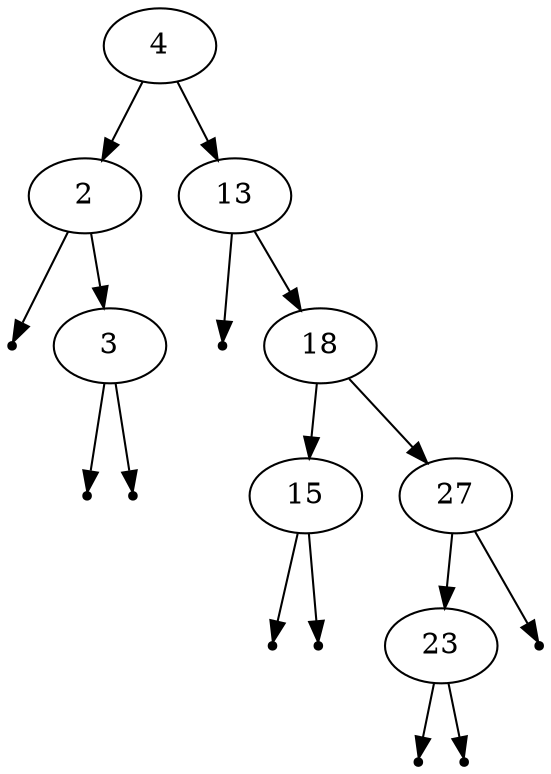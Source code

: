 digraph {
graph [ordering="out"];
4 -> 2;
null0[shape=point]
2 -> null0;
2 -> 3;
null1[shape=point]
3 -> null1;
null2[shape=point]
3 -> null2;
4 -> 13;
null3[shape=point]
13 -> null3;
13 -> 18;
18 -> 15;
null4[shape=point]
15 -> null4;
null5[shape=point]
15 -> null5;
18 -> 27;
27 -> 23;
null6[shape=point]
23 -> null6;
null7[shape=point]
23 -> null7;
null8[shape=point]
27 -> null8;
}
